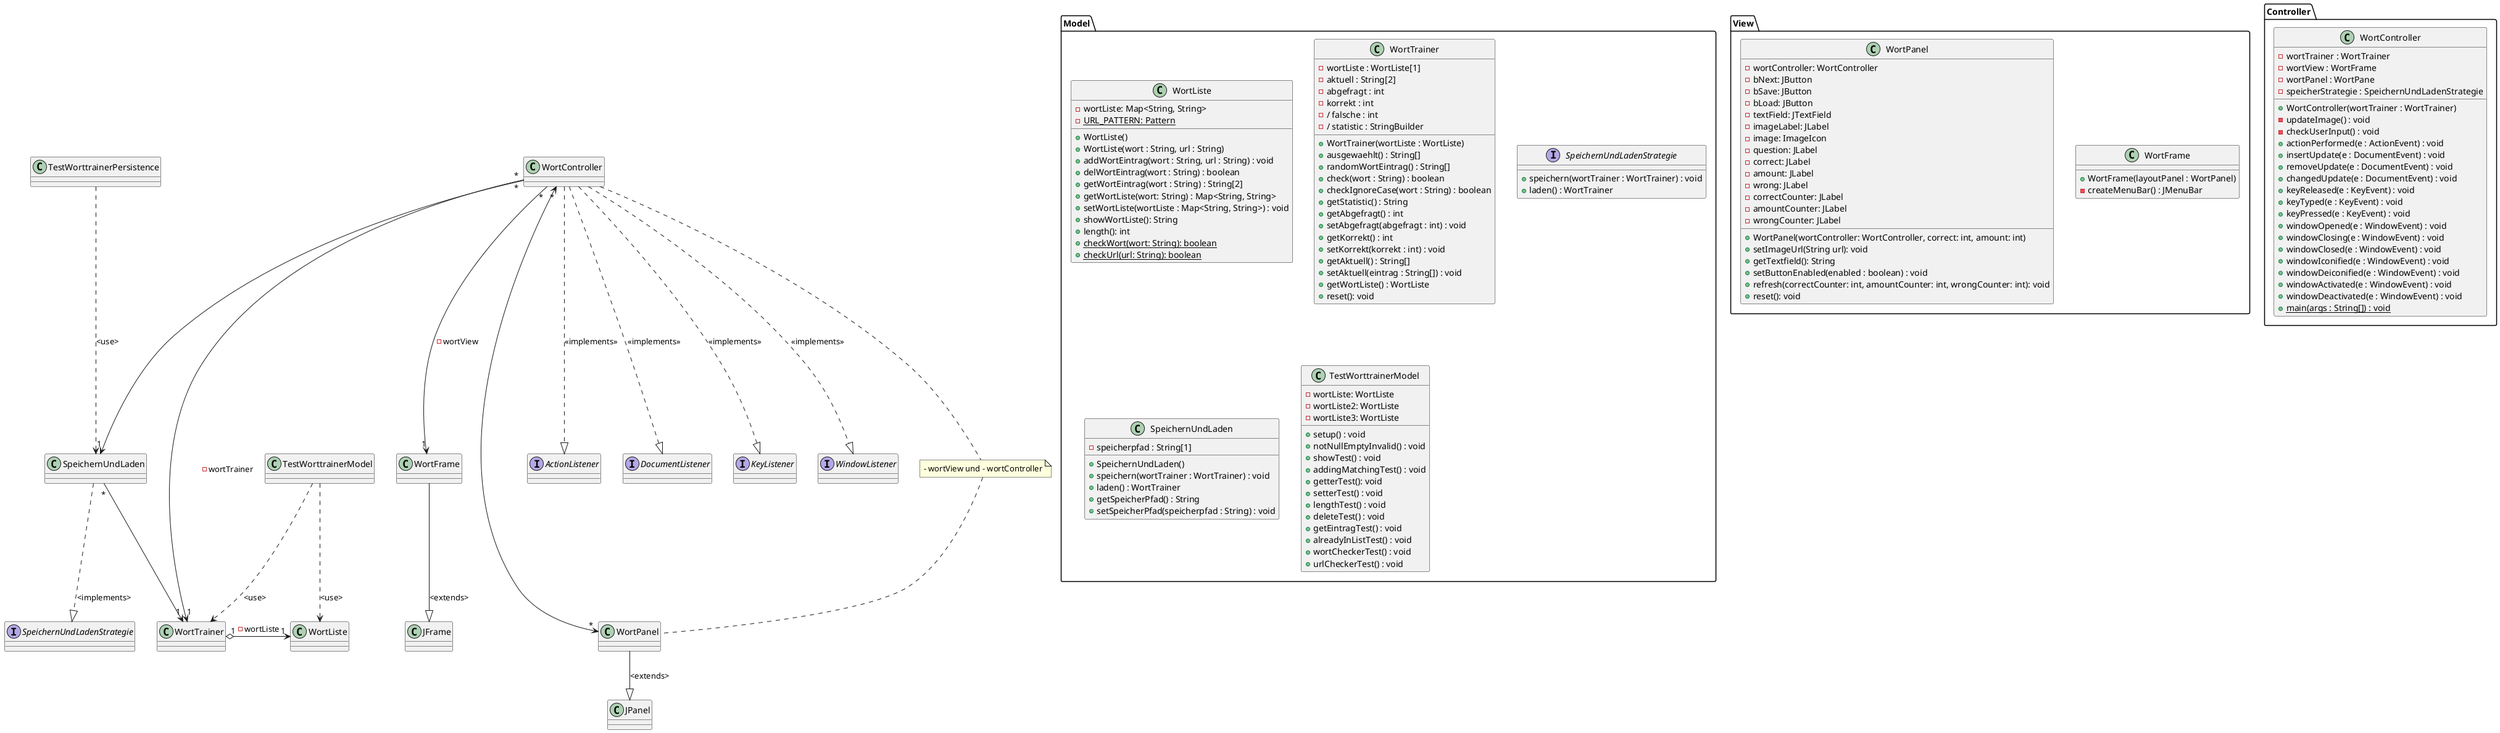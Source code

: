 @startuml
'https://plantuml.com/class-diagram

interface SpeichernUndLadenStrategie
TestWorttrainerModel ..> WortListe : <use>
TestWorttrainerModel ..> WortTrainer : <use>
TestWorttrainerPersistence ..> SpeichernUndLaden : <use>
WortTrainer "1" o-> "1" WortListe : - wortListe
SpeichernUndLaden "*" --> "1" WortTrainer
SpeichernUndLaden ..|> SpeichernUndLadenStrategie : <implements>
WortFrame --|> JFrame: <extends>
WortPanel --|> JPanel: <extends>
WortController "*" --> "1" WortFrame : - wortView
note "- wortView und - wortController" as N1
WortController "*" <--> "*" WortPanel
WortController .. N1
N1 .. WortPanel
WortController "*" --> "1" WortTrainer : -wortTrainer
WortController "*" --> "1" SpeichernUndLaden
interface ActionListener
interface DocumentListener
interface KeyListener
interface WindowListener
WortController ..|> ActionListener : <<implements>>
WortController ..|> DocumentListener : <<implements>>
WortController ..|> KeyListener : <<implements>>
WortController ..|> WindowListener : <<implements>>


package Model {
class WortListe {
- wortListe: Map<String, String>
- {static} URL_PATTERN: Pattern
+ WortListe()
+ WortListe(wort : String, url : String)
+ addWortEintrag(wort : String, url : String) : void
+ delWortEintrag(wort : String) : boolean
+ getWortEintrag(wort : String) : String[2]
+ getWortListe(wort: String) : Map<String, String>
+ setWortListe(wortListe : Map<String, String>) : void
+ showWortListe(): String
+ length(): int
+ {static} checkWort(wort: String): boolean
+ {static} checkUrl(url: String): boolean
}

class WortTrainer {
- wortListe : WortListe[1]
- aktuell : String[2]
- abgefragt : int
- korrekt : int
- / falsche : int
- / statistic : StringBuilder
+ WortTrainer(wortListe : WortListe)
+ ausgewaehlt() : String[]
+ randomWortEintrag() : String[]
+ check(wort : String) : boolean
+ checkIgnoreCase(wort : String) : boolean
+ getStatistic() : String
+ getAbgefragt() : int
+ setAbgefragt(abgefragt : int) : void
+ getKorrekt() : int
+ setKorrekt(korrekt : int) : void
+ getAktuell() : String[]
+ setAktuell(eintrag : String[]) : void
+ getWortListe() : WortListe
+ reset(): void
}

interface SpeichernUndLadenStrategie {
+ speichern(wortTrainer : WortTrainer) : void
+ laden() : WortTrainer
}

class SpeichernUndLaden {
- speicherpfad : String[1]
+ SpeichernUndLaden()
+ speichern(wortTrainer : WortTrainer) : void
+ laden() : WortTrainer
+ getSpeicherPfad() : String
+ setSpeicherPfad(speicherpfad : String) : void
}


class TestWorttrainerModel {
- wortListe: WortListe
- wortListe2: WortListe
- wortListe3: WortListe
+ setup() : void
+ notNullEmptyInvalid() : void
+ showTest() : void
+ addingMatchingTest() : void
+ getterTest(): void
+ setterTest() : void
+ lengthTest() : void
+ deleteTest() : void
+ getEintragTest() : void
+ alreadyInListTest() : void
+ wortCheckerTest() : void
+ urlCheckerTest() : void
}
}

package View {
class WortFrame {
+ WortFrame(layoutPanel : WortPanel)
- createMenuBar() : JMenuBar
}
class WortPanel {
- wortController: WortController
- bNext: JButton
- bSave: JButton
- bLoad: JButton
- textField: JTextField
- imageLabel: JLabel
- image: ImageIcon
- question: JLabel
- correct: JLabel
- amount: JLabel
- wrong: JLabel
- correctCounter: JLabel
- amountCounter: JLabel
- wrongCounter: JLabel
+ WortPanel(wortController: WortController, correct: int, amount: int)
+ setImageUrl(String url): void
+ getTextfield(): String
+ setButtonEnabled(enabled : boolean) : void
+ refresh(correctCounter: int, amountCounter: int, wrongCounter: int): void
+ reset(): void
}
}

package Controller {
class WortController {
- wortTrainer : WortTrainer
- wortView : WortFrame
- wortPanel : WortPane
- speicherStrategie : SpeichernUndLadenStrategie
+ WortController(wortTrainer : WortTrainer)
- updateImage() : void
- checkUserInput() : void
+ actionPerformed(e : ActionEvent) : void
+ insertUpdate(e : DocumentEvent) : void
+ removeUpdate(e : DocumentEvent) : void
+ changedUpdate(e : DocumentEvent) : void
+ keyReleased(e : KeyEvent) : void
+ keyTyped(e : KeyEvent) : void
+ keyPressed(e : KeyEvent) : void
+ windowOpened(e : WindowEvent) : void
+ windowClosing(e : WindowEvent) : void
+ windowClosed(e : WindowEvent) : void
+ windowIconified(e : WindowEvent) : void
+ windowDeiconified(e : WindowEvent) : void
+ windowActivated(e : WindowEvent) : void
+ windowDeactivated(e : WindowEvent) : void
+ {static} main(args : String[]) : void
}
}
@enduml